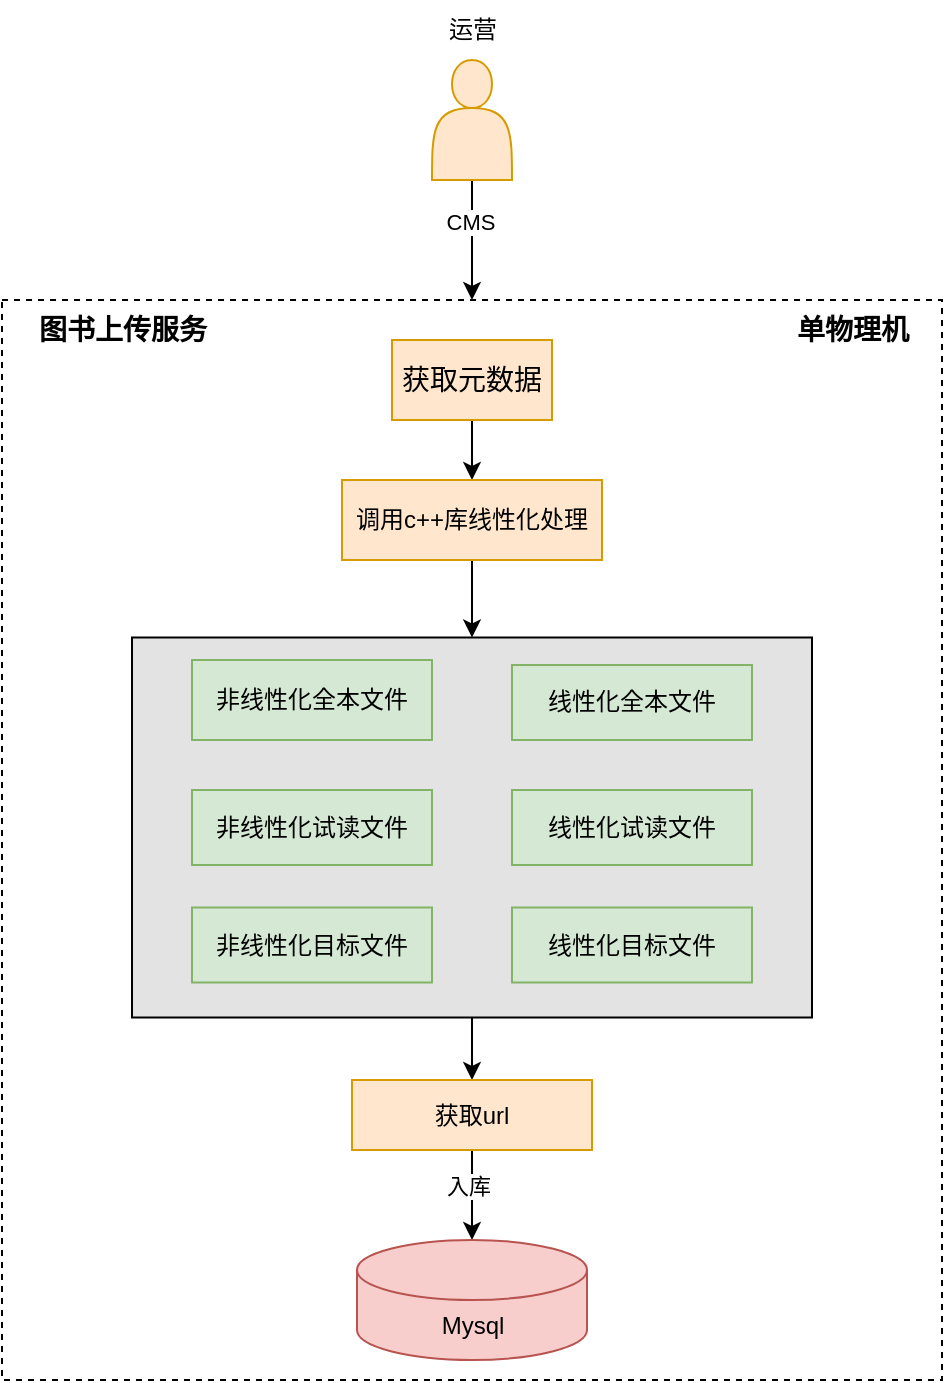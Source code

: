 <mxfile version="21.6.8" type="github">
  <diagram name="第 1 页" id="80tG6JO-mC-Tp9KeBumF">
    <mxGraphModel dx="1434" dy="750" grid="1" gridSize="10" guides="1" tooltips="1" connect="1" arrows="1" fold="1" page="1" pageScale="1" pageWidth="827" pageHeight="1169" math="0" shadow="0">
      <root>
        <mxCell id="0" />
        <mxCell id="1" parent="0" />
        <mxCell id="PXQuVvHRLlcOAFRK3g8A-17" value="" style="rounded=0;whiteSpace=wrap;html=1;dashed=1;" parent="1" vertex="1">
          <mxGeometry x="555" y="250" width="470" height="540" as="geometry" />
        </mxCell>
        <mxCell id="PXQuVvHRLlcOAFRK3g8A-16" style="edgeStyle=orthogonalEdgeStyle;rounded=0;orthogonalLoop=1;jettySize=auto;html=1;exitX=0.5;exitY=1;exitDx=0;exitDy=0;entryX=0.5;entryY=0;entryDx=0;entryDy=0;" parent="1" source="PXQuVvHRLlcOAFRK3g8A-13" target="5UkGeeMsDtwPfgDZ-Mkb-26" edge="1">
          <mxGeometry relative="1" as="geometry" />
        </mxCell>
        <mxCell id="PXQuVvHRLlcOAFRK3g8A-13" value="" style="rounded=0;whiteSpace=wrap;html=1;fillColor=#E3E3E3;" parent="1" vertex="1">
          <mxGeometry x="620" y="418.75" width="340" height="190" as="geometry" />
        </mxCell>
        <mxCell id="PXQuVvHRLlcOAFRK3g8A-14" style="edgeStyle=orthogonalEdgeStyle;rounded=0;orthogonalLoop=1;jettySize=auto;html=1;exitX=0.5;exitY=1;exitDx=0;exitDy=0;entryX=0.5;entryY=0;entryDx=0;entryDy=0;" parent="1" source="5UkGeeMsDtwPfgDZ-Mkb-9" target="5UkGeeMsDtwPfgDZ-Mkb-10" edge="1">
          <mxGeometry relative="1" as="geometry" />
        </mxCell>
        <mxCell id="5UkGeeMsDtwPfgDZ-Mkb-9" value="&lt;font style=&quot;font-size: 14px;&quot;&gt;获取元数据&lt;/font&gt;" style="rounded=0;whiteSpace=wrap;html=1;fillColor=#ffe6cc;strokeColor=#d79b00;" parent="1" vertex="1">
          <mxGeometry x="750" y="270" width="80" height="40" as="geometry" />
        </mxCell>
        <mxCell id="PXQuVvHRLlcOAFRK3g8A-15" style="edgeStyle=orthogonalEdgeStyle;rounded=0;orthogonalLoop=1;jettySize=auto;html=1;exitX=0.5;exitY=1;exitDx=0;exitDy=0;" parent="1" source="5UkGeeMsDtwPfgDZ-Mkb-10" target="PXQuVvHRLlcOAFRK3g8A-13" edge="1">
          <mxGeometry relative="1" as="geometry" />
        </mxCell>
        <mxCell id="5UkGeeMsDtwPfgDZ-Mkb-10" value="调用c++库线性化处理" style="rounded=0;whiteSpace=wrap;html=1;fillColor=#ffe6cc;strokeColor=#d79b00;" parent="1" vertex="1">
          <mxGeometry x="725" y="340" width="130" height="40" as="geometry" />
        </mxCell>
        <mxCell id="5UkGeeMsDtwPfgDZ-Mkb-12" value="非线性化全本文件" style="rounded=0;whiteSpace=wrap;html=1;fillColor=#d5e8d4;strokeColor=#82b366;" parent="1" vertex="1">
          <mxGeometry x="650" y="430" width="120" height="40" as="geometry" />
        </mxCell>
        <mxCell id="5UkGeeMsDtwPfgDZ-Mkb-13" value="线性化全本文件" style="rounded=0;whiteSpace=wrap;html=1;fillColor=#d5e8d4;strokeColor=#82b366;" parent="1" vertex="1">
          <mxGeometry x="810" y="432.5" width="120" height="37.5" as="geometry" />
        </mxCell>
        <mxCell id="5UkGeeMsDtwPfgDZ-Mkb-14" value="非线性化试读文件" style="rounded=0;whiteSpace=wrap;html=1;fillColor=#d5e8d4;strokeColor=#82b366;" parent="1" vertex="1">
          <mxGeometry x="650" y="495" width="120" height="37.5" as="geometry" />
        </mxCell>
        <mxCell id="5UkGeeMsDtwPfgDZ-Mkb-15" value="线性化试读文件" style="rounded=0;whiteSpace=wrap;html=1;fillColor=#d5e8d4;strokeColor=#82b366;" parent="1" vertex="1">
          <mxGeometry x="810" y="495" width="120" height="37.5" as="geometry" />
        </mxCell>
        <mxCell id="5UkGeeMsDtwPfgDZ-Mkb-16" value="非线性化目标文件" style="rounded=0;whiteSpace=wrap;html=1;fillColor=#d5e8d4;strokeColor=#82b366;" parent="1" vertex="1">
          <mxGeometry x="650" y="553.75" width="120" height="37.5" as="geometry" />
        </mxCell>
        <mxCell id="5UkGeeMsDtwPfgDZ-Mkb-17" value="线性化目标文件" style="rounded=0;whiteSpace=wrap;html=1;fillColor=#d5e8d4;strokeColor=#82b366;" parent="1" vertex="1">
          <mxGeometry x="810" y="553.75" width="120" height="37.5" as="geometry" />
        </mxCell>
        <mxCell id="ZMcW05NsgxuibCzawrsV-6" style="edgeStyle=orthogonalEdgeStyle;rounded=0;orthogonalLoop=1;jettySize=auto;html=1;exitX=0.5;exitY=1;exitDx=0;exitDy=0;entryX=0.5;entryY=0;entryDx=0;entryDy=0;entryPerimeter=0;" edge="1" parent="1" source="5UkGeeMsDtwPfgDZ-Mkb-26" target="ZMcW05NsgxuibCzawrsV-5">
          <mxGeometry relative="1" as="geometry" />
        </mxCell>
        <mxCell id="ZMcW05NsgxuibCzawrsV-8" value="入库" style="edgeLabel;html=1;align=center;verticalAlign=middle;resizable=0;points=[];" vertex="1" connectable="0" parent="ZMcW05NsgxuibCzawrsV-6">
          <mxGeometry x="-0.2" y="-2" relative="1" as="geometry">
            <mxPoint as="offset" />
          </mxGeometry>
        </mxCell>
        <mxCell id="5UkGeeMsDtwPfgDZ-Mkb-26" value="获取url" style="rounded=0;whiteSpace=wrap;html=1;fillColor=#ffe6cc;strokeColor=#d79b00;" parent="1" vertex="1">
          <mxGeometry x="730" y="640" width="120" height="35" as="geometry" />
        </mxCell>
        <mxCell id="5UkGeeMsDtwPfgDZ-Mkb-50" value="&lt;b&gt;&lt;font style=&quot;font-size: 14px;&quot;&gt;图书上传服务&lt;/font&gt;&lt;/b&gt;" style="text;html=1;align=center;verticalAlign=middle;resizable=0;points=[];autosize=1;strokeColor=none;fillColor=none;" parent="1" vertex="1">
          <mxGeometry x="560" y="250" width="110" height="30" as="geometry" />
        </mxCell>
        <mxCell id="5UkGeeMsDtwPfgDZ-Mkb-54" value="运营" style="text;html=1;align=center;verticalAlign=middle;resizable=0;points=[];autosize=1;strokeColor=none;fillColor=none;" parent="1" vertex="1">
          <mxGeometry x="765" y="100" width="50" height="30" as="geometry" />
        </mxCell>
        <mxCell id="ZMcW05NsgxuibCzawrsV-2" style="edgeStyle=orthogonalEdgeStyle;rounded=0;orthogonalLoop=1;jettySize=auto;html=1;exitX=0.5;exitY=1;exitDx=0;exitDy=0;entryX=0.5;entryY=0;entryDx=0;entryDy=0;" edge="1" parent="1" source="PXQuVvHRLlcOAFRK3g8A-3" target="PXQuVvHRLlcOAFRK3g8A-17">
          <mxGeometry relative="1" as="geometry" />
        </mxCell>
        <mxCell id="ZMcW05NsgxuibCzawrsV-4" value="CMS" style="edgeLabel;html=1;align=center;verticalAlign=middle;resizable=0;points=[];" vertex="1" connectable="0" parent="ZMcW05NsgxuibCzawrsV-2">
          <mxGeometry x="-0.3" y="-1" relative="1" as="geometry">
            <mxPoint as="offset" />
          </mxGeometry>
        </mxCell>
        <mxCell id="PXQuVvHRLlcOAFRK3g8A-3" value="" style="shape=actor;whiteSpace=wrap;html=1;fillColor=#ffe6cc;strokeColor=#d79b00;" parent="1" vertex="1">
          <mxGeometry x="770" y="130" width="40" height="60" as="geometry" />
        </mxCell>
        <mxCell id="5UkGeeMsDtwPfgDZ-Mkb-43" value="&lt;font style=&quot;font-size: 14px;&quot;&gt;&lt;b&gt;单物理机&lt;/b&gt;&lt;/font&gt;" style="text;html=1;align=center;verticalAlign=middle;resizable=0;points=[];autosize=1;strokeColor=none;fillColor=none;" parent="1" vertex="1">
          <mxGeometry x="940" y="250" width="80" height="30" as="geometry" />
        </mxCell>
        <mxCell id="ZMcW05NsgxuibCzawrsV-5" value="Mysql" style="shape=cylinder3;whiteSpace=wrap;html=1;boundedLbl=1;backgroundOutline=1;size=15;fillColor=#f8cecc;strokeColor=#b85450;" vertex="1" parent="1">
          <mxGeometry x="732.5" y="720" width="115" height="60" as="geometry" />
        </mxCell>
      </root>
    </mxGraphModel>
  </diagram>
</mxfile>
